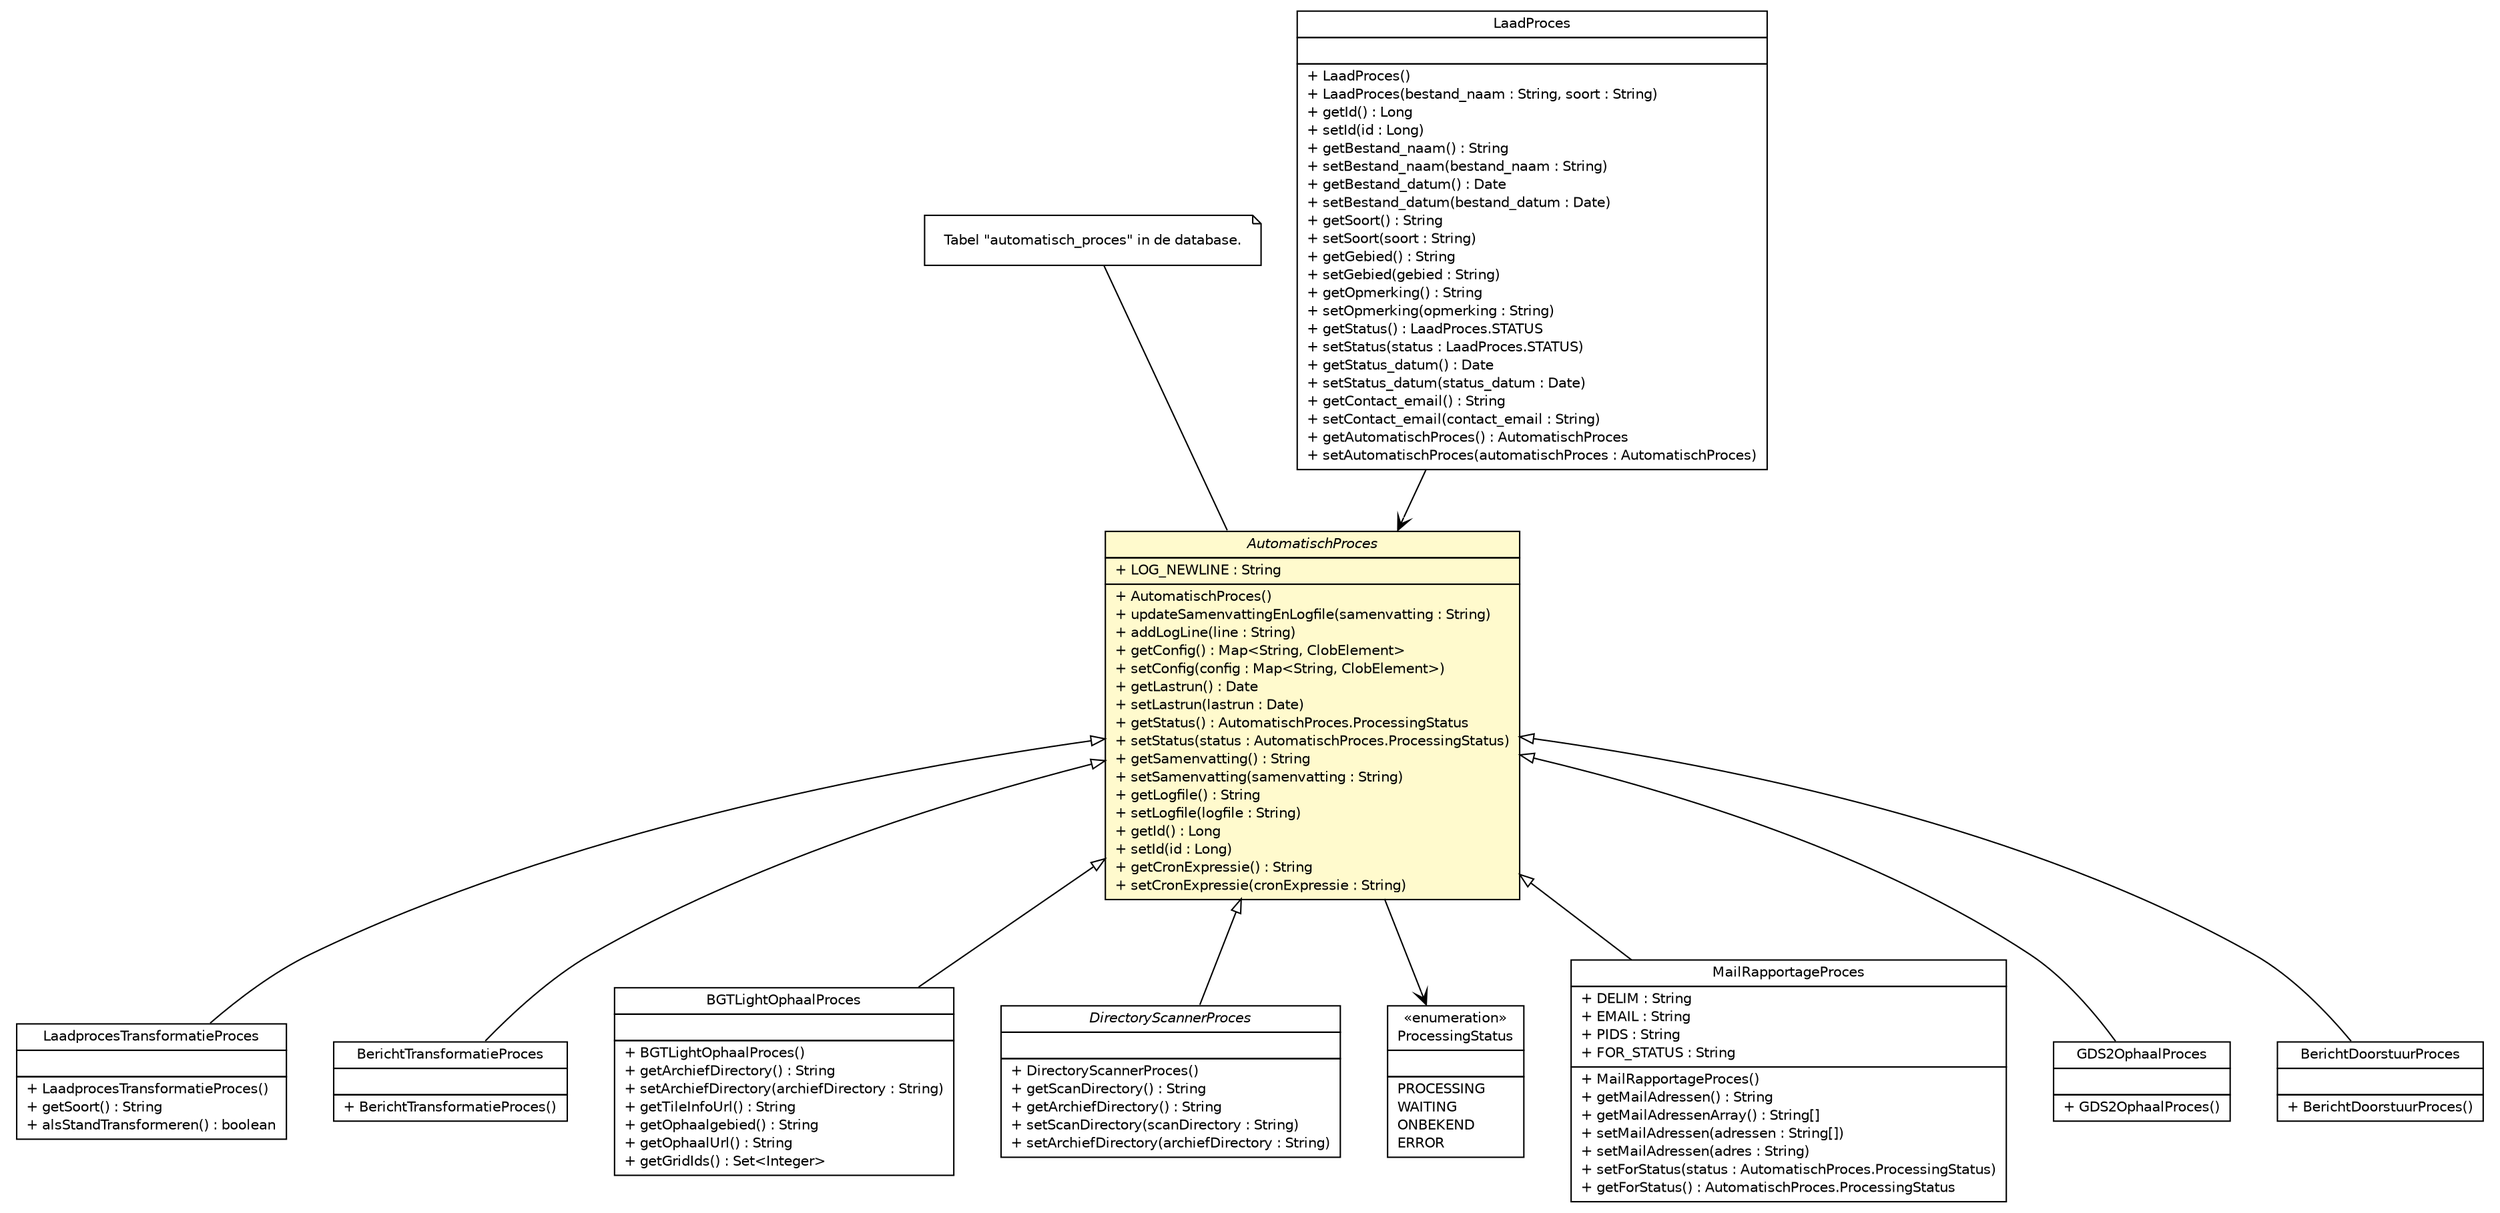 #!/usr/local/bin/dot
#
# Class diagram 
# Generated by UMLGraph version R5_6-24-gf6e263 (http://www.umlgraph.org/)
#

digraph G {
	edge [fontname="Helvetica",fontsize=10,labelfontname="Helvetica",labelfontsize=10];
	node [fontname="Helvetica",fontsize=10,shape=plaintext];
	nodesep=0.25;
	ranksep=0.5;
	// nl.b3p.brmo.persistence.staging.LaadprocesTransformatieProces
	c53 [label=<<table title="nl.b3p.brmo.persistence.staging.LaadprocesTransformatieProces" border="0" cellborder="1" cellspacing="0" cellpadding="2" port="p" href="./LaadprocesTransformatieProces.html">
		<tr><td><table border="0" cellspacing="0" cellpadding="1">
<tr><td align="center" balign="center"> LaadprocesTransformatieProces </td></tr>
		</table></td></tr>
		<tr><td><table border="0" cellspacing="0" cellpadding="1">
<tr><td align="left" balign="left">  </td></tr>
		</table></td></tr>
		<tr><td><table border="0" cellspacing="0" cellpadding="1">
<tr><td align="left" balign="left"> + LaadprocesTransformatieProces() </td></tr>
<tr><td align="left" balign="left"> + getSoort() : String </td></tr>
<tr><td align="left" balign="left"> + alsStandTransformeren() : boolean </td></tr>
		</table></td></tr>
		</table>>, URL="./LaadprocesTransformatieProces.html", fontname="Helvetica", fontcolor="black", fontsize=10.0];
	// nl.b3p.brmo.persistence.staging.BerichtTransformatieProces
	c57 [label=<<table title="nl.b3p.brmo.persistence.staging.BerichtTransformatieProces" border="0" cellborder="1" cellspacing="0" cellpadding="2" port="p" href="./BerichtTransformatieProces.html">
		<tr><td><table border="0" cellspacing="0" cellpadding="1">
<tr><td align="center" balign="center"> BerichtTransformatieProces </td></tr>
		</table></td></tr>
		<tr><td><table border="0" cellspacing="0" cellpadding="1">
<tr><td align="left" balign="left">  </td></tr>
		</table></td></tr>
		<tr><td><table border="0" cellspacing="0" cellpadding="1">
<tr><td align="left" balign="left"> + BerichtTransformatieProces() </td></tr>
		</table></td></tr>
		</table>>, URL="./BerichtTransformatieProces.html", fontname="Helvetica", fontcolor="black", fontsize=10.0];
	// nl.b3p.brmo.persistence.staging.BGTLightOphaalProces
	c61 [label=<<table title="nl.b3p.brmo.persistence.staging.BGTLightOphaalProces" border="0" cellborder="1" cellspacing="0" cellpadding="2" port="p" href="./BGTLightOphaalProces.html">
		<tr><td><table border="0" cellspacing="0" cellpadding="1">
<tr><td align="center" balign="center"> BGTLightOphaalProces </td></tr>
		</table></td></tr>
		<tr><td><table border="0" cellspacing="0" cellpadding="1">
<tr><td align="left" balign="left">  </td></tr>
		</table></td></tr>
		<tr><td><table border="0" cellspacing="0" cellpadding="1">
<tr><td align="left" balign="left"> + BGTLightOphaalProces() </td></tr>
<tr><td align="left" balign="left"> + getArchiefDirectory() : String </td></tr>
<tr><td align="left" balign="left"> + setArchiefDirectory(archiefDirectory : String) </td></tr>
<tr><td align="left" balign="left"> + getTileInfoUrl() : String </td></tr>
<tr><td align="left" balign="left"> + getOphaalgebied() : String </td></tr>
<tr><td align="left" balign="left"> + getOphaalUrl() : String </td></tr>
<tr><td align="left" balign="left"> + getGridIds() : Set&lt;Integer&gt; </td></tr>
		</table></td></tr>
		</table>>, URL="./BGTLightOphaalProces.html", fontname="Helvetica", fontcolor="black", fontsize=10.0];
	// nl.b3p.brmo.persistence.staging.DirectoryScannerProces
	c68 [label=<<table title="nl.b3p.brmo.persistence.staging.DirectoryScannerProces" border="0" cellborder="1" cellspacing="0" cellpadding="2" port="p" href="./DirectoryScannerProces.html">
		<tr><td><table border="0" cellspacing="0" cellpadding="1">
<tr><td align="center" balign="center"><font face="Helvetica-Oblique"> DirectoryScannerProces </font></td></tr>
		</table></td></tr>
		<tr><td><table border="0" cellspacing="0" cellpadding="1">
<tr><td align="left" balign="left">  </td></tr>
		</table></td></tr>
		<tr><td><table border="0" cellspacing="0" cellpadding="1">
<tr><td align="left" balign="left"> + DirectoryScannerProces() </td></tr>
<tr><td align="left" balign="left"> + getScanDirectory() : String </td></tr>
<tr><td align="left" balign="left"> + getArchiefDirectory() : String </td></tr>
<tr><td align="left" balign="left"> + setScanDirectory(scanDirectory : String) </td></tr>
<tr><td align="left" balign="left"> + setArchiefDirectory(archiefDirectory : String) </td></tr>
		</table></td></tr>
		</table>>, URL="./DirectoryScannerProces.html", fontname="Helvetica", fontcolor="black", fontsize=10.0];
	// nl.b3p.brmo.persistence.staging.AutomatischProces
	c71 [label=<<table title="nl.b3p.brmo.persistence.staging.AutomatischProces" border="0" cellborder="1" cellspacing="0" cellpadding="2" port="p" bgcolor="lemonChiffon" href="./AutomatischProces.html">
		<tr><td><table border="0" cellspacing="0" cellpadding="1">
<tr><td align="center" balign="center"><font face="Helvetica-Oblique"> AutomatischProces </font></td></tr>
		</table></td></tr>
		<tr><td><table border="0" cellspacing="0" cellpadding="1">
<tr><td align="left" balign="left"> + LOG_NEWLINE : String </td></tr>
		</table></td></tr>
		<tr><td><table border="0" cellspacing="0" cellpadding="1">
<tr><td align="left" balign="left"> + AutomatischProces() </td></tr>
<tr><td align="left" balign="left"> + updateSamenvattingEnLogfile(samenvatting : String) </td></tr>
<tr><td align="left" balign="left"> + addLogLine(line : String) </td></tr>
<tr><td align="left" balign="left"> + getConfig() : Map&lt;String, ClobElement&gt; </td></tr>
<tr><td align="left" balign="left"> + setConfig(config : Map&lt;String, ClobElement&gt;) </td></tr>
<tr><td align="left" balign="left"> + getLastrun() : Date </td></tr>
<tr><td align="left" balign="left"> + setLastrun(lastrun : Date) </td></tr>
<tr><td align="left" balign="left"> + getStatus() : AutomatischProces.ProcessingStatus </td></tr>
<tr><td align="left" balign="left"> + setStatus(status : AutomatischProces.ProcessingStatus) </td></tr>
<tr><td align="left" balign="left"> + getSamenvatting() : String </td></tr>
<tr><td align="left" balign="left"> + setSamenvatting(samenvatting : String) </td></tr>
<tr><td align="left" balign="left"> + getLogfile() : String </td></tr>
<tr><td align="left" balign="left"> + setLogfile(logfile : String) </td></tr>
<tr><td align="left" balign="left"> + getId() : Long </td></tr>
<tr><td align="left" balign="left"> + setId(id : Long) </td></tr>
<tr><td align="left" balign="left"> + getCronExpressie() : String </td></tr>
<tr><td align="left" balign="left"> + setCronExpressie(cronExpressie : String) </td></tr>
		</table></td></tr>
		</table>>, URL="./AutomatischProces.html", fontname="Helvetica", fontcolor="black", fontsize=10.0];
	// Note annotation
	n0cc71 [label=<<table title="nl.b3p.brmo.persistence.staging.AutomatischProces" border="0" cellborder="0" cellspacing="0" cellpadding="2" port="p" href="./AutomatischProces.html">
		<tr><td><table border="0" cellspacing="0" cellpadding="1">
<tr><td align="left" balign="left"> Tabel "automatisch_proces" in de database. </td></tr>
		</table></td></tr>
		</table>>, fontname="Helvetica", fontcolor="black", fontsize=10.0, shape=note];
	n0cc71 -> c71:p[arrowhead=none];
	// nl.b3p.brmo.persistence.staging.AutomatischProces.ProcessingStatus
	c72 [label=<<table title="nl.b3p.brmo.persistence.staging.AutomatischProces.ProcessingStatus" border="0" cellborder="1" cellspacing="0" cellpadding="2" port="p" href="./AutomatischProces.ProcessingStatus.html">
		<tr><td><table border="0" cellspacing="0" cellpadding="1">
<tr><td align="center" balign="center"> &#171;enumeration&#187; </td></tr>
<tr><td align="center" balign="center"> ProcessingStatus </td></tr>
		</table></td></tr>
		<tr><td><table border="0" cellspacing="0" cellpadding="1">
<tr><td align="left" balign="left">  </td></tr>
		</table></td></tr>
		<tr><td><table border="0" cellspacing="0" cellpadding="1">
<tr><td align="left" balign="left"> PROCESSING </td></tr>
<tr><td align="left" balign="left"> WAITING </td></tr>
<tr><td align="left" balign="left"> ONBEKEND </td></tr>
<tr><td align="left" balign="left"> ERROR </td></tr>
		</table></td></tr>
		</table>>, URL="./AutomatischProces.ProcessingStatus.html", fontname="Helvetica", fontcolor="black", fontsize=10.0];
	// nl.b3p.brmo.persistence.staging.MailRapportageProces
	c76 [label=<<table title="nl.b3p.brmo.persistence.staging.MailRapportageProces" border="0" cellborder="1" cellspacing="0" cellpadding="2" port="p" href="./MailRapportageProces.html">
		<tr><td><table border="0" cellspacing="0" cellpadding="1">
<tr><td align="center" balign="center"> MailRapportageProces </td></tr>
		</table></td></tr>
		<tr><td><table border="0" cellspacing="0" cellpadding="1">
<tr><td align="left" balign="left"> + DELIM : String </td></tr>
<tr><td align="left" balign="left"> + EMAIL : String </td></tr>
<tr><td align="left" balign="left"> + PIDS : String </td></tr>
<tr><td align="left" balign="left"> + FOR_STATUS : String </td></tr>
		</table></td></tr>
		<tr><td><table border="0" cellspacing="0" cellpadding="1">
<tr><td align="left" balign="left"> + MailRapportageProces() </td></tr>
<tr><td align="left" balign="left"> + getMailAdressen() : String </td></tr>
<tr><td align="left" balign="left"> + getMailAdressenArray() : String[] </td></tr>
<tr><td align="left" balign="left"> + setMailAdressen(adressen : String[]) </td></tr>
<tr><td align="left" balign="left"> + setMailAdressen(adres : String) </td></tr>
<tr><td align="left" balign="left"> + setForStatus(status : AutomatischProces.ProcessingStatus) </td></tr>
<tr><td align="left" balign="left"> + getForStatus() : AutomatischProces.ProcessingStatus </td></tr>
		</table></td></tr>
		</table>>, URL="./MailRapportageProces.html", fontname="Helvetica", fontcolor="black", fontsize=10.0];
	// nl.b3p.brmo.persistence.staging.LaadProces
	c78 [label=<<table title="nl.b3p.brmo.persistence.staging.LaadProces" border="0" cellborder="1" cellspacing="0" cellpadding="2" port="p" href="./LaadProces.html">
		<tr><td><table border="0" cellspacing="0" cellpadding="1">
<tr><td align="center" balign="center"> LaadProces </td></tr>
		</table></td></tr>
		<tr><td><table border="0" cellspacing="0" cellpadding="1">
<tr><td align="left" balign="left">  </td></tr>
		</table></td></tr>
		<tr><td><table border="0" cellspacing="0" cellpadding="1">
<tr><td align="left" balign="left"> + LaadProces() </td></tr>
<tr><td align="left" balign="left"> + LaadProces(bestand_naam : String, soort : String) </td></tr>
<tr><td align="left" balign="left"> + getId() : Long </td></tr>
<tr><td align="left" balign="left"> + setId(id : Long) </td></tr>
<tr><td align="left" balign="left"> + getBestand_naam() : String </td></tr>
<tr><td align="left" balign="left"> + setBestand_naam(bestand_naam : String) </td></tr>
<tr><td align="left" balign="left"> + getBestand_datum() : Date </td></tr>
<tr><td align="left" balign="left"> + setBestand_datum(bestand_datum : Date) </td></tr>
<tr><td align="left" balign="left"> + getSoort() : String </td></tr>
<tr><td align="left" balign="left"> + setSoort(soort : String) </td></tr>
<tr><td align="left" balign="left"> + getGebied() : String </td></tr>
<tr><td align="left" balign="left"> + setGebied(gebied : String) </td></tr>
<tr><td align="left" balign="left"> + getOpmerking() : String </td></tr>
<tr><td align="left" balign="left"> + setOpmerking(opmerking : String) </td></tr>
<tr><td align="left" balign="left"> + getStatus() : LaadProces.STATUS </td></tr>
<tr><td align="left" balign="left"> + setStatus(status : LaadProces.STATUS) </td></tr>
<tr><td align="left" balign="left"> + getStatus_datum() : Date </td></tr>
<tr><td align="left" balign="left"> + setStatus_datum(status_datum : Date) </td></tr>
<tr><td align="left" balign="left"> + getContact_email() : String </td></tr>
<tr><td align="left" balign="left"> + setContact_email(contact_email : String) </td></tr>
<tr><td align="left" balign="left"> + getAutomatischProces() : AutomatischProces </td></tr>
<tr><td align="left" balign="left"> + setAutomatischProces(automatischProces : AutomatischProces) </td></tr>
		</table></td></tr>
		</table>>, URL="./LaadProces.html", fontname="Helvetica", fontcolor="black", fontsize=10.0];
	// nl.b3p.brmo.persistence.staging.GDS2OphaalProces
	c81 [label=<<table title="nl.b3p.brmo.persistence.staging.GDS2OphaalProces" border="0" cellborder="1" cellspacing="0" cellpadding="2" port="p" href="./GDS2OphaalProces.html">
		<tr><td><table border="0" cellspacing="0" cellpadding="1">
<tr><td align="center" balign="center"> GDS2OphaalProces </td></tr>
		</table></td></tr>
		<tr><td><table border="0" cellspacing="0" cellpadding="1">
<tr><td align="left" balign="left">  </td></tr>
		</table></td></tr>
		<tr><td><table border="0" cellspacing="0" cellpadding="1">
<tr><td align="left" balign="left"> + GDS2OphaalProces() </td></tr>
		</table></td></tr>
		</table>>, URL="./GDS2OphaalProces.html", fontname="Helvetica", fontcolor="black", fontsize=10.0];
	// nl.b3p.brmo.persistence.staging.BerichtDoorstuurProces
	c85 [label=<<table title="nl.b3p.brmo.persistence.staging.BerichtDoorstuurProces" border="0" cellborder="1" cellspacing="0" cellpadding="2" port="p" href="./BerichtDoorstuurProces.html">
		<tr><td><table border="0" cellspacing="0" cellpadding="1">
<tr><td align="center" balign="center"> BerichtDoorstuurProces </td></tr>
		</table></td></tr>
		<tr><td><table border="0" cellspacing="0" cellpadding="1">
<tr><td align="left" balign="left">  </td></tr>
		</table></td></tr>
		<tr><td><table border="0" cellspacing="0" cellpadding="1">
<tr><td align="left" balign="left"> + BerichtDoorstuurProces() </td></tr>
		</table></td></tr>
		</table>>, URL="./BerichtDoorstuurProces.html", fontname="Helvetica", fontcolor="black", fontsize=10.0];
	//nl.b3p.brmo.persistence.staging.LaadprocesTransformatieProces extends nl.b3p.brmo.persistence.staging.AutomatischProces
	c71:p -> c53:p [dir=back,arrowtail=empty];
	//nl.b3p.brmo.persistence.staging.BerichtTransformatieProces extends nl.b3p.brmo.persistence.staging.AutomatischProces
	c71:p -> c57:p [dir=back,arrowtail=empty];
	//nl.b3p.brmo.persistence.staging.BGTLightOphaalProces extends nl.b3p.brmo.persistence.staging.AutomatischProces
	c71:p -> c61:p [dir=back,arrowtail=empty];
	//nl.b3p.brmo.persistence.staging.DirectoryScannerProces extends nl.b3p.brmo.persistence.staging.AutomatischProces
	c71:p -> c68:p [dir=back,arrowtail=empty];
	//nl.b3p.brmo.persistence.staging.MailRapportageProces extends nl.b3p.brmo.persistence.staging.AutomatischProces
	c71:p -> c76:p [dir=back,arrowtail=empty];
	//nl.b3p.brmo.persistence.staging.GDS2OphaalProces extends nl.b3p.brmo.persistence.staging.AutomatischProces
	c71:p -> c81:p [dir=back,arrowtail=empty];
	//nl.b3p.brmo.persistence.staging.BerichtDoorstuurProces extends nl.b3p.brmo.persistence.staging.AutomatischProces
	c71:p -> c85:p [dir=back,arrowtail=empty];
	// nl.b3p.brmo.persistence.staging.AutomatischProces NAVASSOC nl.b3p.brmo.persistence.staging.AutomatischProces.ProcessingStatus
	c71:p -> c72:p [taillabel="", label="", headlabel="", fontname="Helvetica", fontcolor="black", fontsize=10.0, color="black", arrowhead=open];
	// nl.b3p.brmo.persistence.staging.LaadProces NAVASSOC nl.b3p.brmo.persistence.staging.AutomatischProces
	c78:p -> c71:p [taillabel="", label="", headlabel="", fontname="Helvetica", fontcolor="black", fontsize=10.0, color="black", arrowhead=open];
}

